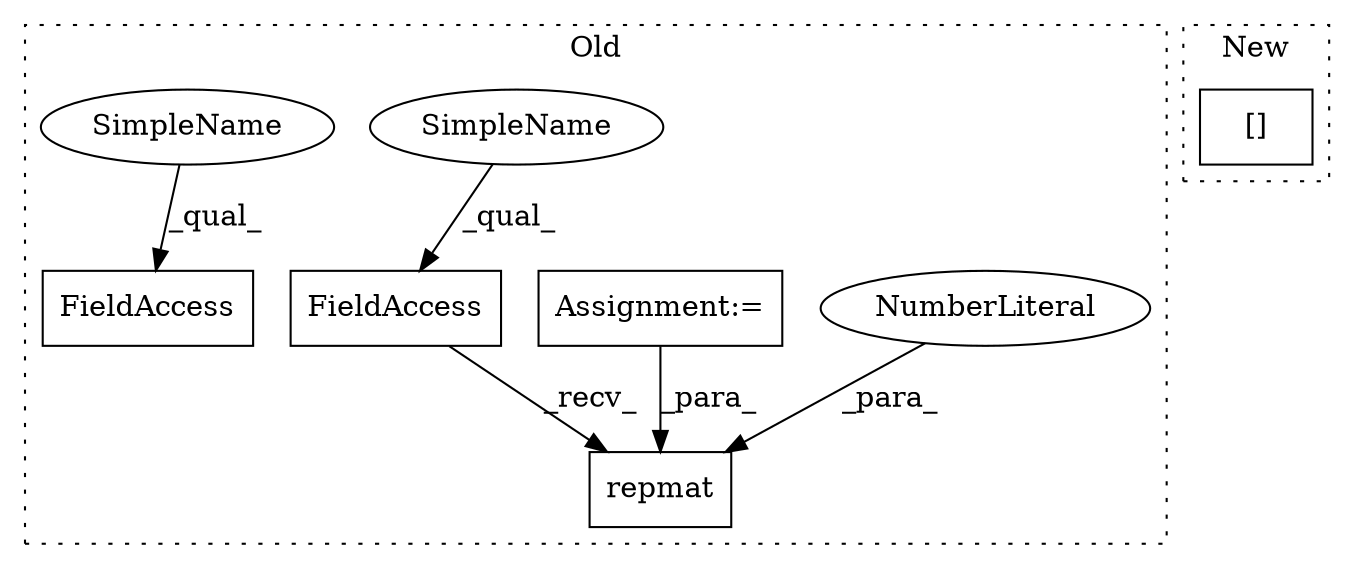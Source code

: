 digraph G {
subgraph cluster0 {
1 [label="repmat" a="32" s="7588,7658" l="7,1" shape="box"];
3 [label="NumberLiteral" a="34" s="7657" l="1" shape="ellipse"];
4 [label="FieldAccess" a="22" s="7575" l="12" shape="box"];
5 [label="FieldAccess" a="22" s="7114" l="12" shape="box"];
6 [label="Assignment:=" a="7" s="7113" l="1" shape="box"];
7 [label="SimpleName" a="42" s="7575" l="5" shape="ellipse"];
8 [label="SimpleName" a="42" s="7114" l="5" shape="ellipse"];
label = "Old";
style="dotted";
}
subgraph cluster1 {
2 [label="[]" a="2" s="7637,7653" l="15,1" shape="box"];
label = "New";
style="dotted";
}
3 -> 1 [label="_para_"];
4 -> 1 [label="_recv_"];
6 -> 1 [label="_para_"];
7 -> 4 [label="_qual_"];
8 -> 5 [label="_qual_"];
}